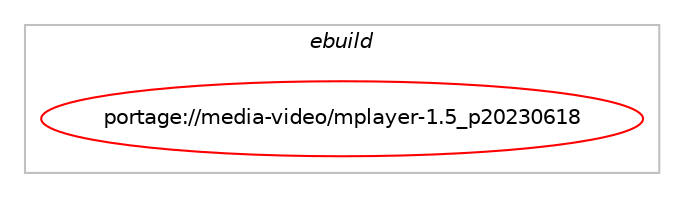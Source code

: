 digraph prolog {

# *************
# Graph options
# *************

newrank=true;
concentrate=true;
compound=true;
graph [rankdir=LR,fontname=Helvetica,fontsize=10,ranksep=1.5];#, ranksep=2.5, nodesep=0.2];
edge  [arrowhead=vee];
node  [fontname=Helvetica,fontsize=10];

# **********
# The ebuild
# **********

subgraph cluster_leftcol {
color=gray;
label=<<i>ebuild</i>>;
id [label="portage://media-video/mplayer-1.5_p20230618", color=red, width=4, href="../media-video/mplayer-1.5_p20230618.svg"];
}

# ****************
# The dependencies
# ****************

subgraph cluster_midcol {
color=gray;
label=<<i>dependencies</i>>;
subgraph cluster_compile {
fillcolor="#eeeeee";
style=filled;
label=<<i>compile</i>>;
# *** BEGIN UNKNOWN DEPENDENCY TYPE (TODO) ***
# id -> equal(use_conditional_group(positive,X,portage://media-video/mplayer-1.5_p20230618,[package_dependency(portage://media-video/mplayer-1.5_p20230618,install,no,x11-base,xorg-proto,none,[,,],[],[])]))
# *** END UNKNOWN DEPENDENCY TYPE (TODO) ***

# *** BEGIN UNKNOWN DEPENDENCY TYPE (TODO) ***
# id -> equal(use_conditional_group(positive,X,portage://media-video/mplayer-1.5_p20230618,[package_dependency(portage://media-video/mplayer-1.5_p20230618,install,no,x11-libs,libXext,none,[,,],[],[]),package_dependency(portage://media-video/mplayer-1.5_p20230618,install,no,x11-libs,libXxf86vm,none,[,,],[],[])]))
# *** END UNKNOWN DEPENDENCY TYPE (TODO) ***

# *** BEGIN UNKNOWN DEPENDENCY TYPE (TODO) ***
# id -> equal(use_conditional_group(positive,a52,portage://media-video/mplayer-1.5_p20230618,[package_dependency(portage://media-video/mplayer-1.5_p20230618,install,no,media-libs,a52dec,none,[,,],[],[])]))
# *** END UNKNOWN DEPENDENCY TYPE (TODO) ***

# *** BEGIN UNKNOWN DEPENDENCY TYPE (TODO) ***
# id -> equal(use_conditional_group(positive,aalib,portage://media-video/mplayer-1.5_p20230618,[package_dependency(portage://media-video/mplayer-1.5_p20230618,install,no,media-libs,aalib,none,[,,],[],[])]))
# *** END UNKNOWN DEPENDENCY TYPE (TODO) ***

# *** BEGIN UNKNOWN DEPENDENCY TYPE (TODO) ***
# id -> equal(use_conditional_group(positive,alsa,portage://media-video/mplayer-1.5_p20230618,[package_dependency(portage://media-video/mplayer-1.5_p20230618,install,no,media-libs,alsa-lib,none,[,,],[],[])]))
# *** END UNKNOWN DEPENDENCY TYPE (TODO) ***

# *** BEGIN UNKNOWN DEPENDENCY TYPE (TODO) ***
# id -> equal(use_conditional_group(positive,bidi,portage://media-video/mplayer-1.5_p20230618,[package_dependency(portage://media-video/mplayer-1.5_p20230618,install,no,dev-libs,fribidi,none,[,,],[],[])]))
# *** END UNKNOWN DEPENDENCY TYPE (TODO) ***

# *** BEGIN UNKNOWN DEPENDENCY TYPE (TODO) ***
# id -> equal(use_conditional_group(positive,bluray,portage://media-video/mplayer-1.5_p20230618,[package_dependency(portage://media-video/mplayer-1.5_p20230618,install,no,media-libs,libbluray,greaterequal,[0.2.1,,,0.2.1],any_same_slot,[])]))
# *** END UNKNOWN DEPENDENCY TYPE (TODO) ***

# *** BEGIN UNKNOWN DEPENDENCY TYPE (TODO) ***
# id -> equal(use_conditional_group(positive,bs2b,portage://media-video/mplayer-1.5_p20230618,[package_dependency(portage://media-video/mplayer-1.5_p20230618,install,no,media-libs,libbs2b,none,[,,],[],[])]))
# *** END UNKNOWN DEPENDENCY TYPE (TODO) ***

# *** BEGIN UNKNOWN DEPENDENCY TYPE (TODO) ***
# id -> equal(use_conditional_group(positive,cdio,portage://media-video/mplayer-1.5_p20230618,[package_dependency(portage://media-video/mplayer-1.5_p20230618,install,no,dev-libs,libcdio,none,[,,],any_same_slot,[]),package_dependency(portage://media-video/mplayer-1.5_p20230618,install,no,dev-libs,libcdio-paranoia,none,[,,],[],[])]))
# *** END UNKNOWN DEPENDENCY TYPE (TODO) ***

# *** BEGIN UNKNOWN DEPENDENCY TYPE (TODO) ***
# id -> equal(use_conditional_group(positive,cdparanoia,portage://media-video/mplayer-1.5_p20230618,[use_conditional_group(negative,cdio,portage://media-video/mplayer-1.5_p20230618,[package_dependency(portage://media-video/mplayer-1.5_p20230618,install,no,media-sound,cdparanoia,none,[,,],[],[])])]))
# *** END UNKNOWN DEPENDENCY TYPE (TODO) ***

# *** BEGIN UNKNOWN DEPENDENCY TYPE (TODO) ***
# id -> equal(use_conditional_group(positive,dga,portage://media-video/mplayer-1.5_p20230618,[package_dependency(portage://media-video/mplayer-1.5_p20230618,install,no,x11-base,xorg-proto,none,[,,],[],[])]))
# *** END UNKNOWN DEPENDENCY TYPE (TODO) ***

# *** BEGIN UNKNOWN DEPENDENCY TYPE (TODO) ***
# id -> equal(use_conditional_group(positive,dga,portage://media-video/mplayer-1.5_p20230618,[package_dependency(portage://media-video/mplayer-1.5_p20230618,install,no,x11-libs,libXxf86dga,none,[,,],[],[])]))
# *** END UNKNOWN DEPENDENCY TYPE (TODO) ***

# *** BEGIN UNKNOWN DEPENDENCY TYPE (TODO) ***
# id -> equal(use_conditional_group(positive,dts,portage://media-video/mplayer-1.5_p20230618,[package_dependency(portage://media-video/mplayer-1.5_p20230618,install,no,media-libs,libdca,none,[,,],[],[])]))
# *** END UNKNOWN DEPENDENCY TYPE (TODO) ***

# *** BEGIN UNKNOWN DEPENDENCY TYPE (TODO) ***
# id -> equal(use_conditional_group(positive,dv,portage://media-video/mplayer-1.5_p20230618,[package_dependency(portage://media-video/mplayer-1.5_p20230618,install,no,media-libs,libdv,none,[,,],[],[])]))
# *** END UNKNOWN DEPENDENCY TYPE (TODO) ***

# *** BEGIN UNKNOWN DEPENDENCY TYPE (TODO) ***
# id -> equal(use_conditional_group(positive,dvb,portage://media-video/mplayer-1.5_p20230618,[package_dependency(portage://media-video/mplayer-1.5_p20230618,install,no,sys-kernel,linux-headers,none,[,,],[],[])]))
# *** END UNKNOWN DEPENDENCY TYPE (TODO) ***

# *** BEGIN UNKNOWN DEPENDENCY TYPE (TODO) ***
# id -> equal(use_conditional_group(positive,dvd,portage://media-video/mplayer-1.5_p20230618,[package_dependency(portage://media-video/mplayer-1.5_p20230618,install,no,media-libs,libdvdread,greaterequal,[4.1.3,,,4.1.3],any_same_slot,[])]))
# *** END UNKNOWN DEPENDENCY TYPE (TODO) ***

# *** BEGIN UNKNOWN DEPENDENCY TYPE (TODO) ***
# id -> equal(use_conditional_group(positive,dvdnav,portage://media-video/mplayer-1.5_p20230618,[package_dependency(portage://media-video/mplayer-1.5_p20230618,install,no,media-libs,libdvdnav,greaterequal,[4.1.3,,,4.1.3],any_same_slot,[])]))
# *** END UNKNOWN DEPENDENCY TYPE (TODO) ***

# *** BEGIN UNKNOWN DEPENDENCY TYPE (TODO) ***
# id -> equal(use_conditional_group(positive,enca,portage://media-video/mplayer-1.5_p20230618,[package_dependency(portage://media-video/mplayer-1.5_p20230618,install,no,app-i18n,enca,none,[,,],[],[])]))
# *** END UNKNOWN DEPENDENCY TYPE (TODO) ***

# *** BEGIN UNKNOWN DEPENDENCY TYPE (TODO) ***
# id -> equal(use_conditional_group(positive,encode,portage://media-video/mplayer-1.5_p20230618,[use_conditional_group(negative,twolame,portage://media-video/mplayer-1.5_p20230618,[use_conditional_group(positive,toolame,portage://media-video/mplayer-1.5_p20230618,[package_dependency(portage://media-video/mplayer-1.5_p20230618,install,no,media-sound,toolame,none,[,,],[],[])])]),use_conditional_group(positive,twolame,portage://media-video/mplayer-1.5_p20230618,[package_dependency(portage://media-video/mplayer-1.5_p20230618,install,no,media-sound,twolame,none,[,,],[],[])]),use_conditional_group(positive,faac,portage://media-video/mplayer-1.5_p20230618,[package_dependency(portage://media-video/mplayer-1.5_p20230618,install,no,media-libs,faac,none,[,,],[],[])]),use_conditional_group(positive,mp3,portage://media-video/mplayer-1.5_p20230618,[package_dependency(portage://media-video/mplayer-1.5_p20230618,install,no,media-sound,lame,none,[,,],[],[])]),use_conditional_group(positive,x264,portage://media-video/mplayer-1.5_p20230618,[package_dependency(portage://media-video/mplayer-1.5_p20230618,install,no,media-libs,x264,greaterequal,[0.0.20100423,,,0.0.20100423],any_same_slot,[])]),use_conditional_group(positive,xvid,portage://media-video/mplayer-1.5_p20230618,[package_dependency(portage://media-video/mplayer-1.5_p20230618,install,no,media-libs,xvid,none,[,,],[],[])])]))
# *** END UNKNOWN DEPENDENCY TYPE (TODO) ***

# *** BEGIN UNKNOWN DEPENDENCY TYPE (TODO) ***
# id -> equal(use_conditional_group(positive,faad,portage://media-video/mplayer-1.5_p20230618,[package_dependency(portage://media-video/mplayer-1.5_p20230618,install,no,media-libs,faad2,none,[,,],[],[])]))
# *** END UNKNOWN DEPENDENCY TYPE (TODO) ***

# *** BEGIN UNKNOWN DEPENDENCY TYPE (TODO) ***
# id -> equal(use_conditional_group(positive,ggi,portage://media-video/mplayer-1.5_p20230618,[package_dependency(portage://media-video/mplayer-1.5_p20230618,install,no,media-libs,libggi,none,[,,],[],[]),package_dependency(portage://media-video/mplayer-1.5_p20230618,install,no,media-libs,libggiwmh,none,[,,],[],[])]))
# *** END UNKNOWN DEPENDENCY TYPE (TODO) ***

# *** BEGIN UNKNOWN DEPENDENCY TYPE (TODO) ***
# id -> equal(use_conditional_group(positive,gsm,portage://media-video/mplayer-1.5_p20230618,[package_dependency(portage://media-video/mplayer-1.5_p20230618,install,no,media-sound,gsm,none,[,,],[],[])]))
# *** END UNKNOWN DEPENDENCY TYPE (TODO) ***

# *** BEGIN UNKNOWN DEPENDENCY TYPE (TODO) ***
# id -> equal(use_conditional_group(positive,iconv,portage://media-video/mplayer-1.5_p20230618,[package_dependency(portage://media-video/mplayer-1.5_p20230618,install,no,virtual,libiconv,none,[,,],[],[])]))
# *** END UNKNOWN DEPENDENCY TYPE (TODO) ***

# *** BEGIN UNKNOWN DEPENDENCY TYPE (TODO) ***
# id -> equal(use_conditional_group(positive,jack,portage://media-video/mplayer-1.5_p20230618,[package_dependency(portage://media-video/mplayer-1.5_p20230618,install,no,virtual,jack,none,[,,],[],[])]))
# *** END UNKNOWN DEPENDENCY TYPE (TODO) ***

# *** BEGIN UNKNOWN DEPENDENCY TYPE (TODO) ***
# id -> equal(use_conditional_group(positive,jpeg,portage://media-video/mplayer-1.5_p20230618,[package_dependency(portage://media-video/mplayer-1.5_p20230618,install,no,media-libs,libjpeg-turbo,none,[,,],any_same_slot,[])]))
# *** END UNKNOWN DEPENDENCY TYPE (TODO) ***

# *** BEGIN UNKNOWN DEPENDENCY TYPE (TODO) ***
# id -> equal(use_conditional_group(positive,ladspa,portage://media-video/mplayer-1.5_p20230618,[package_dependency(portage://media-video/mplayer-1.5_p20230618,install,no,media-libs,ladspa-sdk,none,[,,],[],[])]))
# *** END UNKNOWN DEPENDENCY TYPE (TODO) ***

# *** BEGIN UNKNOWN DEPENDENCY TYPE (TODO) ***
# id -> equal(use_conditional_group(positive,libass,portage://media-video/mplayer-1.5_p20230618,[package_dependency(portage://media-video/mplayer-1.5_p20230618,install,no,media-libs,libass,greaterequal,[0.9.10,,,0.9.10],any_same_slot,[])]))
# *** END UNKNOWN DEPENDENCY TYPE (TODO) ***

# *** BEGIN UNKNOWN DEPENDENCY TYPE (TODO) ***
# id -> equal(use_conditional_group(positive,libcaca,portage://media-video/mplayer-1.5_p20230618,[package_dependency(portage://media-video/mplayer-1.5_p20230618,install,no,media-libs,libcaca,none,[,,],[],[])]))
# *** END UNKNOWN DEPENDENCY TYPE (TODO) ***

# *** BEGIN UNKNOWN DEPENDENCY TYPE (TODO) ***
# id -> equal(use_conditional_group(positive,libmpeg2,portage://media-video/mplayer-1.5_p20230618,[package_dependency(portage://media-video/mplayer-1.5_p20230618,install,no,media-libs,libmpeg2,none,[,,],[],[])]))
# *** END UNKNOWN DEPENDENCY TYPE (TODO) ***

# *** BEGIN UNKNOWN DEPENDENCY TYPE (TODO) ***
# id -> equal(use_conditional_group(positive,lirc,portage://media-video/mplayer-1.5_p20230618,[package_dependency(portage://media-video/mplayer-1.5_p20230618,install,no,app-misc,lirc,none,[,,],[],[])]))
# *** END UNKNOWN DEPENDENCY TYPE (TODO) ***

# *** BEGIN UNKNOWN DEPENDENCY TYPE (TODO) ***
# id -> equal(use_conditional_group(positive,live,portage://media-video/mplayer-1.5_p20230618,[package_dependency(portage://media-video/mplayer-1.5_p20230618,install,no,media-plugins,live,none,[,,],[],[])]))
# *** END UNKNOWN DEPENDENCY TYPE (TODO) ***

# *** BEGIN UNKNOWN DEPENDENCY TYPE (TODO) ***
# id -> equal(use_conditional_group(positive,lzo,portage://media-video/mplayer-1.5_p20230618,[package_dependency(portage://media-video/mplayer-1.5_p20230618,install,no,dev-libs,lzo,greaterequal,[2,,,2],[],[])]))
# *** END UNKNOWN DEPENDENCY TYPE (TODO) ***

# *** BEGIN UNKNOWN DEPENDENCY TYPE (TODO) ***
# id -> equal(use_conditional_group(positive,mad,portage://media-video/mplayer-1.5_p20230618,[package_dependency(portage://media-video/mplayer-1.5_p20230618,install,no,media-libs,libmad,none,[,,],[],[])]))
# *** END UNKNOWN DEPENDENCY TYPE (TODO) ***

# *** BEGIN UNKNOWN DEPENDENCY TYPE (TODO) ***
# id -> equal(use_conditional_group(positive,mng,portage://media-video/mplayer-1.5_p20230618,[package_dependency(portage://media-video/mplayer-1.5_p20230618,install,no,media-libs,libmng,none,[,,],any_same_slot,[])]))
# *** END UNKNOWN DEPENDENCY TYPE (TODO) ***

# *** BEGIN UNKNOWN DEPENDENCY TYPE (TODO) ***
# id -> equal(use_conditional_group(positive,mp3,portage://media-video/mplayer-1.5_p20230618,[package_dependency(portage://media-video/mplayer-1.5_p20230618,install,no,media-sound,mpg123,none,[,,],[],[])]))
# *** END UNKNOWN DEPENDENCY TYPE (TODO) ***

# *** BEGIN UNKNOWN DEPENDENCY TYPE (TODO) ***
# id -> equal(use_conditional_group(positive,nas,portage://media-video/mplayer-1.5_p20230618,[package_dependency(portage://media-video/mplayer-1.5_p20230618,install,no,media-libs,nas,none,[,,],[],[])]))
# *** END UNKNOWN DEPENDENCY TYPE (TODO) ***

# *** BEGIN UNKNOWN DEPENDENCY TYPE (TODO) ***
# id -> equal(use_conditional_group(positive,openal,portage://media-video/mplayer-1.5_p20230618,[package_dependency(portage://media-video/mplayer-1.5_p20230618,install,no,media-libs,openal,none,[,,],[],[])]))
# *** END UNKNOWN DEPENDENCY TYPE (TODO) ***

# *** BEGIN UNKNOWN DEPENDENCY TYPE (TODO) ***
# id -> equal(use_conditional_group(positive,opengl,portage://media-video/mplayer-1.5_p20230618,[package_dependency(portage://media-video/mplayer-1.5_p20230618,install,no,virtual,opengl,none,[,,],[],[])]))
# *** END UNKNOWN DEPENDENCY TYPE (TODO) ***

# *** BEGIN UNKNOWN DEPENDENCY TYPE (TODO) ***
# id -> equal(use_conditional_group(positive,png,portage://media-video/mplayer-1.5_p20230618,[package_dependency(portage://media-video/mplayer-1.5_p20230618,install,no,media-libs,libpng,none,[,,],any_same_slot,[])]))
# *** END UNKNOWN DEPENDENCY TYPE (TODO) ***

# *** BEGIN UNKNOWN DEPENDENCY TYPE (TODO) ***
# id -> equal(use_conditional_group(positive,pnm,portage://media-video/mplayer-1.5_p20230618,[package_dependency(portage://media-video/mplayer-1.5_p20230618,install,no,media-libs,netpbm,none,[,,],[],[])]))
# *** END UNKNOWN DEPENDENCY TYPE (TODO) ***

# *** BEGIN UNKNOWN DEPENDENCY TYPE (TODO) ***
# id -> equal(use_conditional_group(positive,pulseaudio,portage://media-video/mplayer-1.5_p20230618,[package_dependency(portage://media-video/mplayer-1.5_p20230618,install,no,media-sound,pulseaudio,none,[,,],[],[])]))
# *** END UNKNOWN DEPENDENCY TYPE (TODO) ***

# *** BEGIN UNKNOWN DEPENDENCY TYPE (TODO) ***
# id -> equal(use_conditional_group(positive,rar,portage://media-video/mplayer-1.5_p20230618,[any_of_group([package_dependency(portage://media-video/mplayer-1.5_p20230618,install,no,app-arch,unrar,none,[,,],[],[]),package_dependency(portage://media-video/mplayer-1.5_p20230618,install,no,app-arch,rar,none,[,,],[],[])])]))
# *** END UNKNOWN DEPENDENCY TYPE (TODO) ***

# *** BEGIN UNKNOWN DEPENDENCY TYPE (TODO) ***
# id -> equal(use_conditional_group(positive,rtmp,portage://media-video/mplayer-1.5_p20230618,[package_dependency(portage://media-video/mplayer-1.5_p20230618,install,no,media-video,rtmpdump,none,[,,],[],[])]))
# *** END UNKNOWN DEPENDENCY TYPE (TODO) ***

# *** BEGIN UNKNOWN DEPENDENCY TYPE (TODO) ***
# id -> equal(use_conditional_group(positive,samba,portage://media-video/mplayer-1.5_p20230618,[package_dependency(portage://media-video/mplayer-1.5_p20230618,install,no,net-fs,samba,none,[,,],[],[])]))
# *** END UNKNOWN DEPENDENCY TYPE (TODO) ***

# *** BEGIN UNKNOWN DEPENDENCY TYPE (TODO) ***
# id -> equal(use_conditional_group(positive,sdl,portage://media-video/mplayer-1.5_p20230618,[package_dependency(portage://media-video/mplayer-1.5_p20230618,install,no,media-libs,libsdl,none,[,,],[],[])]))
# *** END UNKNOWN DEPENDENCY TYPE (TODO) ***

# *** BEGIN UNKNOWN DEPENDENCY TYPE (TODO) ***
# id -> equal(use_conditional_group(positive,speex,portage://media-video/mplayer-1.5_p20230618,[package_dependency(portage://media-video/mplayer-1.5_p20230618,install,no,media-libs,speex,none,[,,],[],[])]))
# *** END UNKNOWN DEPENDENCY TYPE (TODO) ***

# *** BEGIN UNKNOWN DEPENDENCY TYPE (TODO) ***
# id -> equal(use_conditional_group(positive,theora,portage://media-video/mplayer-1.5_p20230618,[package_dependency(portage://media-video/mplayer-1.5_p20230618,install,no,media-libs,libtheora,none,[,,],[],[use(optenable(encode),none)])]))
# *** END UNKNOWN DEPENDENCY TYPE (TODO) ***

# *** BEGIN UNKNOWN DEPENDENCY TYPE (TODO) ***
# id -> equal(use_conditional_group(positive,tremor,portage://media-video/mplayer-1.5_p20230618,[package_dependency(portage://media-video/mplayer-1.5_p20230618,install,no,media-libs,tremor,none,[,,],[],[])]))
# *** END UNKNOWN DEPENDENCY TYPE (TODO) ***

# *** BEGIN UNKNOWN DEPENDENCY TYPE (TODO) ***
# id -> equal(use_conditional_group(positive,truetype,portage://media-video/mplayer-1.5_p20230618,[package_dependency(portage://media-video/mplayer-1.5_p20230618,install,no,media-libs,fontconfig,none,[,,],[],[]),package_dependency(portage://media-video/mplayer-1.5_p20230618,install,no,media-libs,freetype,greaterequal,[2.2.1,,,2.2.1],[slot(2)],[]),package_dependency(portage://media-video/mplayer-1.5_p20230618,install,no,virtual,ttf-fonts,none,[,,],[],[])]))
# *** END UNKNOWN DEPENDENCY TYPE (TODO) ***

# *** BEGIN UNKNOWN DEPENDENCY TYPE (TODO) ***
# id -> equal(use_conditional_group(positive,vdpau,portage://media-video/mplayer-1.5_p20230618,[package_dependency(portage://media-video/mplayer-1.5_p20230618,install,no,x11-libs,libvdpau,none,[,,],[],[])]))
# *** END UNKNOWN DEPENDENCY TYPE (TODO) ***

# *** BEGIN UNKNOWN DEPENDENCY TYPE (TODO) ***
# id -> equal(use_conditional_group(positive,vorbis,portage://media-video/mplayer-1.5_p20230618,[use_conditional_group(negative,tremor,portage://media-video/mplayer-1.5_p20230618,[package_dependency(portage://media-video/mplayer-1.5_p20230618,install,no,media-libs,libvorbis,none,[,,],[],[])])]))
# *** END UNKNOWN DEPENDENCY TYPE (TODO) ***

# *** BEGIN UNKNOWN DEPENDENCY TYPE (TODO) ***
# id -> equal(use_conditional_group(positive,xinerama,portage://media-video/mplayer-1.5_p20230618,[package_dependency(portage://media-video/mplayer-1.5_p20230618,install,no,x11-base,xorg-proto,none,[,,],[],[])]))
# *** END UNKNOWN DEPENDENCY TYPE (TODO) ***

# *** BEGIN UNKNOWN DEPENDENCY TYPE (TODO) ***
# id -> equal(use_conditional_group(positive,xinerama,portage://media-video/mplayer-1.5_p20230618,[package_dependency(portage://media-video/mplayer-1.5_p20230618,install,no,x11-libs,libXinerama,none,[,,],[],[])]))
# *** END UNKNOWN DEPENDENCY TYPE (TODO) ***

# *** BEGIN UNKNOWN DEPENDENCY TYPE (TODO) ***
# id -> equal(use_conditional_group(positive,xscreensaver,portage://media-video/mplayer-1.5_p20230618,[package_dependency(portage://media-video/mplayer-1.5_p20230618,install,no,x11-base,xorg-proto,none,[,,],[],[])]))
# *** END UNKNOWN DEPENDENCY TYPE (TODO) ***

# *** BEGIN UNKNOWN DEPENDENCY TYPE (TODO) ***
# id -> equal(use_conditional_group(positive,xscreensaver,portage://media-video/mplayer-1.5_p20230618,[package_dependency(portage://media-video/mplayer-1.5_p20230618,install,no,x11-libs,libXScrnSaver,none,[,,],[],[])]))
# *** END UNKNOWN DEPENDENCY TYPE (TODO) ***

# *** BEGIN UNKNOWN DEPENDENCY TYPE (TODO) ***
# id -> equal(use_conditional_group(positive,xv,portage://media-video/mplayer-1.5_p20230618,[package_dependency(portage://media-video/mplayer-1.5_p20230618,install,no,x11-libs,libXv,none,[,,],[],[])]))
# *** END UNKNOWN DEPENDENCY TYPE (TODO) ***

# *** BEGIN UNKNOWN DEPENDENCY TYPE (TODO) ***
# id -> equal(package_dependency(portage://media-video/mplayer-1.5_p20230618,install,no,app-arch,bzip2,none,[,,],[],[]))
# *** END UNKNOWN DEPENDENCY TYPE (TODO) ***

# *** BEGIN UNKNOWN DEPENDENCY TYPE (TODO) ***
# id -> equal(package_dependency(portage://media-video/mplayer-1.5_p20230618,install,no,media-video,ffmpeg,greaterequal,[4.0,,,4.0],any_same_slot,[use(optenable(vdpau),none)]))
# *** END UNKNOWN DEPENDENCY TYPE (TODO) ***

# *** BEGIN UNKNOWN DEPENDENCY TYPE (TODO) ***
# id -> equal(package_dependency(portage://media-video/mplayer-1.5_p20230618,install,no,sys-libs,ncurses,none,[,,],any_same_slot,[]))
# *** END UNKNOWN DEPENDENCY TYPE (TODO) ***

# *** BEGIN UNKNOWN DEPENDENCY TYPE (TODO) ***
# id -> equal(package_dependency(portage://media-video/mplayer-1.5_p20230618,install,no,sys-libs,zlib,none,[,,],[],[]))
# *** END UNKNOWN DEPENDENCY TYPE (TODO) ***

}
subgraph cluster_compileandrun {
fillcolor="#eeeeee";
style=filled;
label=<<i>compile and run</i>>;
}
subgraph cluster_run {
fillcolor="#eeeeee";
style=filled;
label=<<i>run</i>>;
# *** BEGIN UNKNOWN DEPENDENCY TYPE (TODO) ***
# id -> equal(use_conditional_group(positive,X,portage://media-video/mplayer-1.5_p20230618,[package_dependency(portage://media-video/mplayer-1.5_p20230618,run,no,x11-libs,libXext,none,[,,],[],[]),package_dependency(portage://media-video/mplayer-1.5_p20230618,run,no,x11-libs,libXxf86vm,none,[,,],[],[])]))
# *** END UNKNOWN DEPENDENCY TYPE (TODO) ***

# *** BEGIN UNKNOWN DEPENDENCY TYPE (TODO) ***
# id -> equal(use_conditional_group(positive,a52,portage://media-video/mplayer-1.5_p20230618,[package_dependency(portage://media-video/mplayer-1.5_p20230618,run,no,media-libs,a52dec,none,[,,],[],[])]))
# *** END UNKNOWN DEPENDENCY TYPE (TODO) ***

# *** BEGIN UNKNOWN DEPENDENCY TYPE (TODO) ***
# id -> equal(use_conditional_group(positive,aalib,portage://media-video/mplayer-1.5_p20230618,[package_dependency(portage://media-video/mplayer-1.5_p20230618,run,no,media-libs,aalib,none,[,,],[],[])]))
# *** END UNKNOWN DEPENDENCY TYPE (TODO) ***

# *** BEGIN UNKNOWN DEPENDENCY TYPE (TODO) ***
# id -> equal(use_conditional_group(positive,alsa,portage://media-video/mplayer-1.5_p20230618,[package_dependency(portage://media-video/mplayer-1.5_p20230618,run,no,media-libs,alsa-lib,none,[,,],[],[])]))
# *** END UNKNOWN DEPENDENCY TYPE (TODO) ***

# *** BEGIN UNKNOWN DEPENDENCY TYPE (TODO) ***
# id -> equal(use_conditional_group(positive,bidi,portage://media-video/mplayer-1.5_p20230618,[package_dependency(portage://media-video/mplayer-1.5_p20230618,run,no,dev-libs,fribidi,none,[,,],[],[])]))
# *** END UNKNOWN DEPENDENCY TYPE (TODO) ***

# *** BEGIN UNKNOWN DEPENDENCY TYPE (TODO) ***
# id -> equal(use_conditional_group(positive,bluray,portage://media-video/mplayer-1.5_p20230618,[package_dependency(portage://media-video/mplayer-1.5_p20230618,run,no,media-libs,libbluray,greaterequal,[0.2.1,,,0.2.1],any_same_slot,[])]))
# *** END UNKNOWN DEPENDENCY TYPE (TODO) ***

# *** BEGIN UNKNOWN DEPENDENCY TYPE (TODO) ***
# id -> equal(use_conditional_group(positive,bs2b,portage://media-video/mplayer-1.5_p20230618,[package_dependency(portage://media-video/mplayer-1.5_p20230618,run,no,media-libs,libbs2b,none,[,,],[],[])]))
# *** END UNKNOWN DEPENDENCY TYPE (TODO) ***

# *** BEGIN UNKNOWN DEPENDENCY TYPE (TODO) ***
# id -> equal(use_conditional_group(positive,cdio,portage://media-video/mplayer-1.5_p20230618,[package_dependency(portage://media-video/mplayer-1.5_p20230618,run,no,dev-libs,libcdio,none,[,,],any_same_slot,[]),package_dependency(portage://media-video/mplayer-1.5_p20230618,run,no,dev-libs,libcdio-paranoia,none,[,,],[],[])]))
# *** END UNKNOWN DEPENDENCY TYPE (TODO) ***

# *** BEGIN UNKNOWN DEPENDENCY TYPE (TODO) ***
# id -> equal(use_conditional_group(positive,cdparanoia,portage://media-video/mplayer-1.5_p20230618,[use_conditional_group(negative,cdio,portage://media-video/mplayer-1.5_p20230618,[package_dependency(portage://media-video/mplayer-1.5_p20230618,run,no,media-sound,cdparanoia,none,[,,],[],[])])]))
# *** END UNKNOWN DEPENDENCY TYPE (TODO) ***

# *** BEGIN UNKNOWN DEPENDENCY TYPE (TODO) ***
# id -> equal(use_conditional_group(positive,dga,portage://media-video/mplayer-1.5_p20230618,[package_dependency(portage://media-video/mplayer-1.5_p20230618,run,no,x11-libs,libXxf86dga,none,[,,],[],[])]))
# *** END UNKNOWN DEPENDENCY TYPE (TODO) ***

# *** BEGIN UNKNOWN DEPENDENCY TYPE (TODO) ***
# id -> equal(use_conditional_group(positive,dts,portage://media-video/mplayer-1.5_p20230618,[package_dependency(portage://media-video/mplayer-1.5_p20230618,run,no,media-libs,libdca,none,[,,],[],[])]))
# *** END UNKNOWN DEPENDENCY TYPE (TODO) ***

# *** BEGIN UNKNOWN DEPENDENCY TYPE (TODO) ***
# id -> equal(use_conditional_group(positive,dv,portage://media-video/mplayer-1.5_p20230618,[package_dependency(portage://media-video/mplayer-1.5_p20230618,run,no,media-libs,libdv,none,[,,],[],[])]))
# *** END UNKNOWN DEPENDENCY TYPE (TODO) ***

# *** BEGIN UNKNOWN DEPENDENCY TYPE (TODO) ***
# id -> equal(use_conditional_group(positive,dvd,portage://media-video/mplayer-1.5_p20230618,[package_dependency(portage://media-video/mplayer-1.5_p20230618,run,no,media-libs,libdvdread,greaterequal,[4.1.3,,,4.1.3],any_same_slot,[])]))
# *** END UNKNOWN DEPENDENCY TYPE (TODO) ***

# *** BEGIN UNKNOWN DEPENDENCY TYPE (TODO) ***
# id -> equal(use_conditional_group(positive,dvdnav,portage://media-video/mplayer-1.5_p20230618,[package_dependency(portage://media-video/mplayer-1.5_p20230618,run,no,media-libs,libdvdnav,greaterequal,[4.1.3,,,4.1.3],any_same_slot,[])]))
# *** END UNKNOWN DEPENDENCY TYPE (TODO) ***

# *** BEGIN UNKNOWN DEPENDENCY TYPE (TODO) ***
# id -> equal(use_conditional_group(positive,enca,portage://media-video/mplayer-1.5_p20230618,[package_dependency(portage://media-video/mplayer-1.5_p20230618,run,no,app-i18n,enca,none,[,,],[],[])]))
# *** END UNKNOWN DEPENDENCY TYPE (TODO) ***

# *** BEGIN UNKNOWN DEPENDENCY TYPE (TODO) ***
# id -> equal(use_conditional_group(positive,encode,portage://media-video/mplayer-1.5_p20230618,[use_conditional_group(negative,twolame,portage://media-video/mplayer-1.5_p20230618,[use_conditional_group(positive,toolame,portage://media-video/mplayer-1.5_p20230618,[package_dependency(portage://media-video/mplayer-1.5_p20230618,run,no,media-sound,toolame,none,[,,],[],[])])]),use_conditional_group(positive,twolame,portage://media-video/mplayer-1.5_p20230618,[package_dependency(portage://media-video/mplayer-1.5_p20230618,run,no,media-sound,twolame,none,[,,],[],[])]),use_conditional_group(positive,faac,portage://media-video/mplayer-1.5_p20230618,[package_dependency(portage://media-video/mplayer-1.5_p20230618,run,no,media-libs,faac,none,[,,],[],[])]),use_conditional_group(positive,mp3,portage://media-video/mplayer-1.5_p20230618,[package_dependency(portage://media-video/mplayer-1.5_p20230618,run,no,media-sound,lame,none,[,,],[],[])]),use_conditional_group(positive,x264,portage://media-video/mplayer-1.5_p20230618,[package_dependency(portage://media-video/mplayer-1.5_p20230618,run,no,media-libs,x264,greaterequal,[0.0.20100423,,,0.0.20100423],any_same_slot,[])]),use_conditional_group(positive,xvid,portage://media-video/mplayer-1.5_p20230618,[package_dependency(portage://media-video/mplayer-1.5_p20230618,run,no,media-libs,xvid,none,[,,],[],[])])]))
# *** END UNKNOWN DEPENDENCY TYPE (TODO) ***

# *** BEGIN UNKNOWN DEPENDENCY TYPE (TODO) ***
# id -> equal(use_conditional_group(positive,faad,portage://media-video/mplayer-1.5_p20230618,[package_dependency(portage://media-video/mplayer-1.5_p20230618,run,no,media-libs,faad2,none,[,,],[],[])]))
# *** END UNKNOWN DEPENDENCY TYPE (TODO) ***

# *** BEGIN UNKNOWN DEPENDENCY TYPE (TODO) ***
# id -> equal(use_conditional_group(positive,ggi,portage://media-video/mplayer-1.5_p20230618,[package_dependency(portage://media-video/mplayer-1.5_p20230618,run,no,media-libs,libggi,none,[,,],[],[]),package_dependency(portage://media-video/mplayer-1.5_p20230618,run,no,media-libs,libggiwmh,none,[,,],[],[])]))
# *** END UNKNOWN DEPENDENCY TYPE (TODO) ***

# *** BEGIN UNKNOWN DEPENDENCY TYPE (TODO) ***
# id -> equal(use_conditional_group(positive,gsm,portage://media-video/mplayer-1.5_p20230618,[package_dependency(portage://media-video/mplayer-1.5_p20230618,run,no,media-sound,gsm,none,[,,],[],[])]))
# *** END UNKNOWN DEPENDENCY TYPE (TODO) ***

# *** BEGIN UNKNOWN DEPENDENCY TYPE (TODO) ***
# id -> equal(use_conditional_group(positive,iconv,portage://media-video/mplayer-1.5_p20230618,[package_dependency(portage://media-video/mplayer-1.5_p20230618,run,no,virtual,libiconv,none,[,,],[],[])]))
# *** END UNKNOWN DEPENDENCY TYPE (TODO) ***

# *** BEGIN UNKNOWN DEPENDENCY TYPE (TODO) ***
# id -> equal(use_conditional_group(positive,jack,portage://media-video/mplayer-1.5_p20230618,[package_dependency(portage://media-video/mplayer-1.5_p20230618,run,no,virtual,jack,none,[,,],[],[])]))
# *** END UNKNOWN DEPENDENCY TYPE (TODO) ***

# *** BEGIN UNKNOWN DEPENDENCY TYPE (TODO) ***
# id -> equal(use_conditional_group(positive,jpeg,portage://media-video/mplayer-1.5_p20230618,[package_dependency(portage://media-video/mplayer-1.5_p20230618,run,no,media-libs,libjpeg-turbo,none,[,,],any_same_slot,[])]))
# *** END UNKNOWN DEPENDENCY TYPE (TODO) ***

# *** BEGIN UNKNOWN DEPENDENCY TYPE (TODO) ***
# id -> equal(use_conditional_group(positive,ladspa,portage://media-video/mplayer-1.5_p20230618,[package_dependency(portage://media-video/mplayer-1.5_p20230618,run,no,media-libs,ladspa-sdk,none,[,,],[],[])]))
# *** END UNKNOWN DEPENDENCY TYPE (TODO) ***

# *** BEGIN UNKNOWN DEPENDENCY TYPE (TODO) ***
# id -> equal(use_conditional_group(positive,libass,portage://media-video/mplayer-1.5_p20230618,[package_dependency(portage://media-video/mplayer-1.5_p20230618,run,no,media-libs,libass,greaterequal,[0.9.10,,,0.9.10],any_same_slot,[])]))
# *** END UNKNOWN DEPENDENCY TYPE (TODO) ***

# *** BEGIN UNKNOWN DEPENDENCY TYPE (TODO) ***
# id -> equal(use_conditional_group(positive,libcaca,portage://media-video/mplayer-1.5_p20230618,[package_dependency(portage://media-video/mplayer-1.5_p20230618,run,no,media-libs,libcaca,none,[,,],[],[])]))
# *** END UNKNOWN DEPENDENCY TYPE (TODO) ***

# *** BEGIN UNKNOWN DEPENDENCY TYPE (TODO) ***
# id -> equal(use_conditional_group(positive,libmpeg2,portage://media-video/mplayer-1.5_p20230618,[package_dependency(portage://media-video/mplayer-1.5_p20230618,run,no,media-libs,libmpeg2,none,[,,],[],[])]))
# *** END UNKNOWN DEPENDENCY TYPE (TODO) ***

# *** BEGIN UNKNOWN DEPENDENCY TYPE (TODO) ***
# id -> equal(use_conditional_group(positive,lirc,portage://media-video/mplayer-1.5_p20230618,[package_dependency(portage://media-video/mplayer-1.5_p20230618,run,no,app-misc,lirc,none,[,,],[],[])]))
# *** END UNKNOWN DEPENDENCY TYPE (TODO) ***

# *** BEGIN UNKNOWN DEPENDENCY TYPE (TODO) ***
# id -> equal(use_conditional_group(positive,live,portage://media-video/mplayer-1.5_p20230618,[package_dependency(portage://media-video/mplayer-1.5_p20230618,run,no,media-plugins,live,none,[,,],[],[])]))
# *** END UNKNOWN DEPENDENCY TYPE (TODO) ***

# *** BEGIN UNKNOWN DEPENDENCY TYPE (TODO) ***
# id -> equal(use_conditional_group(positive,lzo,portage://media-video/mplayer-1.5_p20230618,[package_dependency(portage://media-video/mplayer-1.5_p20230618,run,no,dev-libs,lzo,greaterequal,[2,,,2],[],[])]))
# *** END UNKNOWN DEPENDENCY TYPE (TODO) ***

# *** BEGIN UNKNOWN DEPENDENCY TYPE (TODO) ***
# id -> equal(use_conditional_group(positive,mad,portage://media-video/mplayer-1.5_p20230618,[package_dependency(portage://media-video/mplayer-1.5_p20230618,run,no,media-libs,libmad,none,[,,],[],[])]))
# *** END UNKNOWN DEPENDENCY TYPE (TODO) ***

# *** BEGIN UNKNOWN DEPENDENCY TYPE (TODO) ***
# id -> equal(use_conditional_group(positive,mng,portage://media-video/mplayer-1.5_p20230618,[package_dependency(portage://media-video/mplayer-1.5_p20230618,run,no,media-libs,libmng,none,[,,],any_same_slot,[])]))
# *** END UNKNOWN DEPENDENCY TYPE (TODO) ***

# *** BEGIN UNKNOWN DEPENDENCY TYPE (TODO) ***
# id -> equal(use_conditional_group(positive,mp3,portage://media-video/mplayer-1.5_p20230618,[package_dependency(portage://media-video/mplayer-1.5_p20230618,run,no,media-sound,mpg123,none,[,,],[],[])]))
# *** END UNKNOWN DEPENDENCY TYPE (TODO) ***

# *** BEGIN UNKNOWN DEPENDENCY TYPE (TODO) ***
# id -> equal(use_conditional_group(positive,nas,portage://media-video/mplayer-1.5_p20230618,[package_dependency(portage://media-video/mplayer-1.5_p20230618,run,no,media-libs,nas,none,[,,],[],[])]))
# *** END UNKNOWN DEPENDENCY TYPE (TODO) ***

# *** BEGIN UNKNOWN DEPENDENCY TYPE (TODO) ***
# id -> equal(use_conditional_group(positive,openal,portage://media-video/mplayer-1.5_p20230618,[package_dependency(portage://media-video/mplayer-1.5_p20230618,run,no,media-libs,openal,none,[,,],[],[])]))
# *** END UNKNOWN DEPENDENCY TYPE (TODO) ***

# *** BEGIN UNKNOWN DEPENDENCY TYPE (TODO) ***
# id -> equal(use_conditional_group(positive,opengl,portage://media-video/mplayer-1.5_p20230618,[package_dependency(portage://media-video/mplayer-1.5_p20230618,run,no,virtual,opengl,none,[,,],[],[])]))
# *** END UNKNOWN DEPENDENCY TYPE (TODO) ***

# *** BEGIN UNKNOWN DEPENDENCY TYPE (TODO) ***
# id -> equal(use_conditional_group(positive,png,portage://media-video/mplayer-1.5_p20230618,[package_dependency(portage://media-video/mplayer-1.5_p20230618,run,no,media-libs,libpng,none,[,,],any_same_slot,[])]))
# *** END UNKNOWN DEPENDENCY TYPE (TODO) ***

# *** BEGIN UNKNOWN DEPENDENCY TYPE (TODO) ***
# id -> equal(use_conditional_group(positive,pnm,portage://media-video/mplayer-1.5_p20230618,[package_dependency(portage://media-video/mplayer-1.5_p20230618,run,no,media-libs,netpbm,none,[,,],[],[])]))
# *** END UNKNOWN DEPENDENCY TYPE (TODO) ***

# *** BEGIN UNKNOWN DEPENDENCY TYPE (TODO) ***
# id -> equal(use_conditional_group(positive,pulseaudio,portage://media-video/mplayer-1.5_p20230618,[package_dependency(portage://media-video/mplayer-1.5_p20230618,run,no,media-sound,pulseaudio,none,[,,],[],[])]))
# *** END UNKNOWN DEPENDENCY TYPE (TODO) ***

# *** BEGIN UNKNOWN DEPENDENCY TYPE (TODO) ***
# id -> equal(use_conditional_group(positive,rar,portage://media-video/mplayer-1.5_p20230618,[any_of_group([package_dependency(portage://media-video/mplayer-1.5_p20230618,run,no,app-arch,unrar,none,[,,],[],[]),package_dependency(portage://media-video/mplayer-1.5_p20230618,run,no,app-arch,rar,none,[,,],[],[])])]))
# *** END UNKNOWN DEPENDENCY TYPE (TODO) ***

# *** BEGIN UNKNOWN DEPENDENCY TYPE (TODO) ***
# id -> equal(use_conditional_group(positive,rtmp,portage://media-video/mplayer-1.5_p20230618,[package_dependency(portage://media-video/mplayer-1.5_p20230618,run,no,media-video,rtmpdump,none,[,,],[],[])]))
# *** END UNKNOWN DEPENDENCY TYPE (TODO) ***

# *** BEGIN UNKNOWN DEPENDENCY TYPE (TODO) ***
# id -> equal(use_conditional_group(positive,samba,portage://media-video/mplayer-1.5_p20230618,[package_dependency(portage://media-video/mplayer-1.5_p20230618,run,no,net-fs,samba,none,[,,],[],[])]))
# *** END UNKNOWN DEPENDENCY TYPE (TODO) ***

# *** BEGIN UNKNOWN DEPENDENCY TYPE (TODO) ***
# id -> equal(use_conditional_group(positive,sdl,portage://media-video/mplayer-1.5_p20230618,[package_dependency(portage://media-video/mplayer-1.5_p20230618,run,no,media-libs,libsdl,none,[,,],[],[])]))
# *** END UNKNOWN DEPENDENCY TYPE (TODO) ***

# *** BEGIN UNKNOWN DEPENDENCY TYPE (TODO) ***
# id -> equal(use_conditional_group(positive,selinux,portage://media-video/mplayer-1.5_p20230618,[package_dependency(portage://media-video/mplayer-1.5_p20230618,run,no,sec-policy,selinux-mplayer,none,[,,],[],[])]))
# *** END UNKNOWN DEPENDENCY TYPE (TODO) ***

# *** BEGIN UNKNOWN DEPENDENCY TYPE (TODO) ***
# id -> equal(use_conditional_group(positive,speex,portage://media-video/mplayer-1.5_p20230618,[package_dependency(portage://media-video/mplayer-1.5_p20230618,run,no,media-libs,speex,none,[,,],[],[])]))
# *** END UNKNOWN DEPENDENCY TYPE (TODO) ***

# *** BEGIN UNKNOWN DEPENDENCY TYPE (TODO) ***
# id -> equal(use_conditional_group(positive,theora,portage://media-video/mplayer-1.5_p20230618,[package_dependency(portage://media-video/mplayer-1.5_p20230618,run,no,media-libs,libtheora,none,[,,],[],[use(optenable(encode),none)])]))
# *** END UNKNOWN DEPENDENCY TYPE (TODO) ***

# *** BEGIN UNKNOWN DEPENDENCY TYPE (TODO) ***
# id -> equal(use_conditional_group(positive,tremor,portage://media-video/mplayer-1.5_p20230618,[package_dependency(portage://media-video/mplayer-1.5_p20230618,run,no,media-libs,tremor,none,[,,],[],[])]))
# *** END UNKNOWN DEPENDENCY TYPE (TODO) ***

# *** BEGIN UNKNOWN DEPENDENCY TYPE (TODO) ***
# id -> equal(use_conditional_group(positive,truetype,portage://media-video/mplayer-1.5_p20230618,[package_dependency(portage://media-video/mplayer-1.5_p20230618,run,no,media-libs,fontconfig,none,[,,],[],[]),package_dependency(portage://media-video/mplayer-1.5_p20230618,run,no,media-libs,freetype,greaterequal,[2.2.1,,,2.2.1],[slot(2)],[]),package_dependency(portage://media-video/mplayer-1.5_p20230618,run,no,virtual,ttf-fonts,none,[,,],[],[])]))
# *** END UNKNOWN DEPENDENCY TYPE (TODO) ***

# *** BEGIN UNKNOWN DEPENDENCY TYPE (TODO) ***
# id -> equal(use_conditional_group(positive,vdpau,portage://media-video/mplayer-1.5_p20230618,[package_dependency(portage://media-video/mplayer-1.5_p20230618,run,no,x11-libs,libvdpau,none,[,,],[],[])]))
# *** END UNKNOWN DEPENDENCY TYPE (TODO) ***

# *** BEGIN UNKNOWN DEPENDENCY TYPE (TODO) ***
# id -> equal(use_conditional_group(positive,vorbis,portage://media-video/mplayer-1.5_p20230618,[use_conditional_group(negative,tremor,portage://media-video/mplayer-1.5_p20230618,[package_dependency(portage://media-video/mplayer-1.5_p20230618,run,no,media-libs,libvorbis,none,[,,],[],[])])]))
# *** END UNKNOWN DEPENDENCY TYPE (TODO) ***

# *** BEGIN UNKNOWN DEPENDENCY TYPE (TODO) ***
# id -> equal(use_conditional_group(positive,xinerama,portage://media-video/mplayer-1.5_p20230618,[package_dependency(portage://media-video/mplayer-1.5_p20230618,run,no,x11-libs,libXinerama,none,[,,],[],[])]))
# *** END UNKNOWN DEPENDENCY TYPE (TODO) ***

# *** BEGIN UNKNOWN DEPENDENCY TYPE (TODO) ***
# id -> equal(use_conditional_group(positive,xscreensaver,portage://media-video/mplayer-1.5_p20230618,[package_dependency(portage://media-video/mplayer-1.5_p20230618,run,no,x11-libs,libXScrnSaver,none,[,,],[],[])]))
# *** END UNKNOWN DEPENDENCY TYPE (TODO) ***

# *** BEGIN UNKNOWN DEPENDENCY TYPE (TODO) ***
# id -> equal(use_conditional_group(positive,xv,portage://media-video/mplayer-1.5_p20230618,[package_dependency(portage://media-video/mplayer-1.5_p20230618,run,no,x11-libs,libXv,none,[,,],[],[])]))
# *** END UNKNOWN DEPENDENCY TYPE (TODO) ***

# *** BEGIN UNKNOWN DEPENDENCY TYPE (TODO) ***
# id -> equal(package_dependency(portage://media-video/mplayer-1.5_p20230618,run,no,app-arch,bzip2,none,[,,],[],[]))
# *** END UNKNOWN DEPENDENCY TYPE (TODO) ***

# *** BEGIN UNKNOWN DEPENDENCY TYPE (TODO) ***
# id -> equal(package_dependency(portage://media-video/mplayer-1.5_p20230618,run,no,media-video,ffmpeg,greaterequal,[4.0,,,4.0],any_same_slot,[use(optenable(vdpau),none)]))
# *** END UNKNOWN DEPENDENCY TYPE (TODO) ***

# *** BEGIN UNKNOWN DEPENDENCY TYPE (TODO) ***
# id -> equal(package_dependency(portage://media-video/mplayer-1.5_p20230618,run,no,sys-libs,ncurses,none,[,,],any_same_slot,[]))
# *** END UNKNOWN DEPENDENCY TYPE (TODO) ***

# *** BEGIN UNKNOWN DEPENDENCY TYPE (TODO) ***
# id -> equal(package_dependency(portage://media-video/mplayer-1.5_p20230618,run,no,sys-libs,zlib,none,[,,],[],[]))
# *** END UNKNOWN DEPENDENCY TYPE (TODO) ***

}
}

# **************
# The candidates
# **************

subgraph cluster_choices {
rank=same;
color=gray;
label=<<i>candidates</i>>;

}

}
